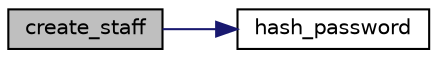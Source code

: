 digraph "create_staff"
{
 // LATEX_PDF_SIZE
  edge [fontname="Helvetica",fontsize="10",labelfontname="Helvetica",labelfontsize="10"];
  node [fontname="Helvetica",fontsize="10",shape=record];
  rankdir="LR";
  Node1 [label="create_staff",height=0.2,width=0.4,color="black", fillcolor="grey75", style="filled", fontcolor="black",tooltip="创建服务人员账户"];
  Node1 -> Node2 [color="midnightblue",fontsize="10",style="solid",fontname="Helvetica"];
  Node2 [label="hash_password",height=0.2,width=0.4,color="black", fillcolor="white", style="filled",URL="$utils_8c.html#ab2d374a6232a32aad9981a4344353699",tooltip="存储密码（当前为明文存储）"];
}
